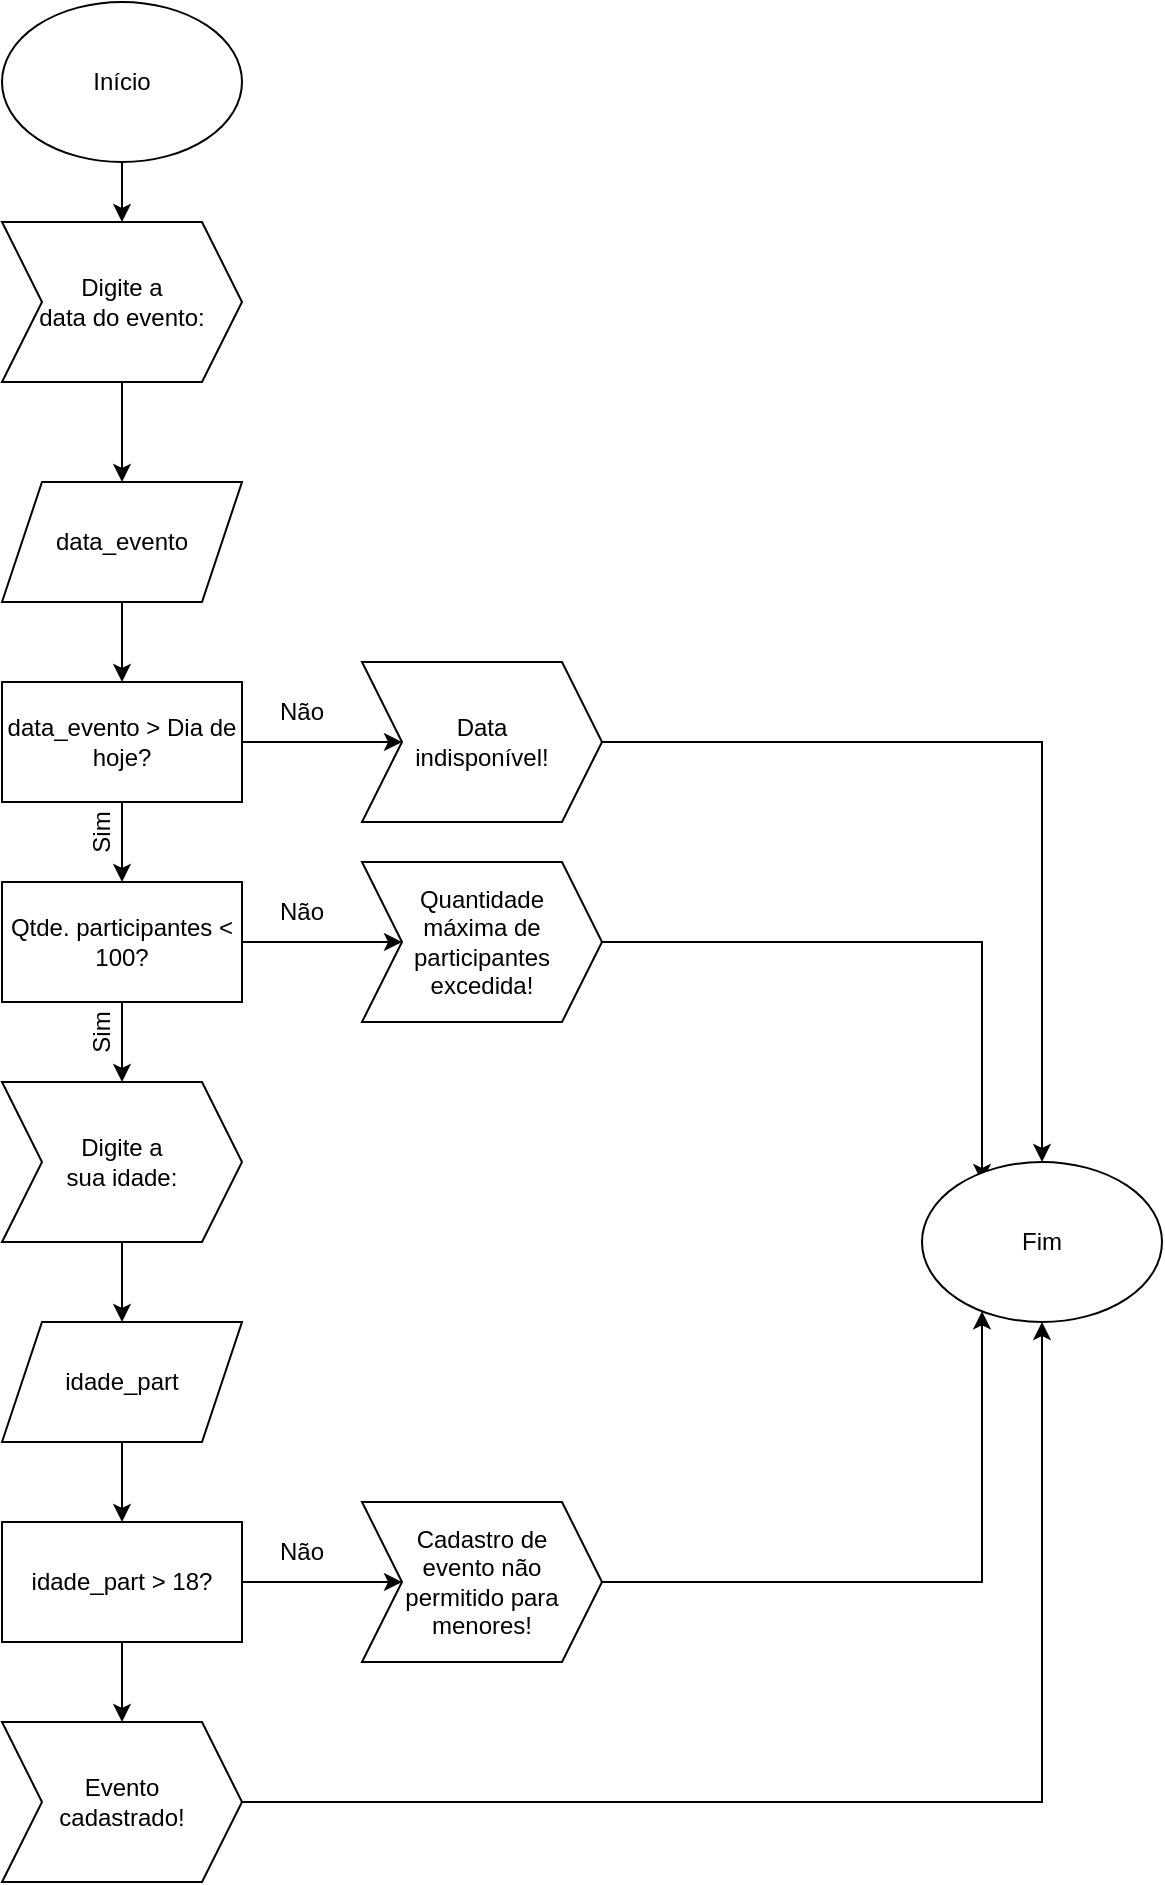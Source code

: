 <mxfile version="20.2.3" type="github">
  <diagram id="14cBJHpAqnfny-nbTEYT" name="Página-1">
    <mxGraphModel dx="1108" dy="474" grid="1" gridSize="10" guides="1" tooltips="1" connect="1" arrows="1" fold="1" page="1" pageScale="1" pageWidth="827" pageHeight="1169" math="0" shadow="0">
      <root>
        <mxCell id="0" />
        <mxCell id="1" parent="0" />
        <mxCell id="C39TWcMq3VKKaSgKjo65-4" value="" style="edgeStyle=orthogonalEdgeStyle;rounded=0;orthogonalLoop=1;jettySize=auto;html=1;" edge="1" parent="1" source="C39TWcMq3VKKaSgKjo65-1" target="C39TWcMq3VKKaSgKjo65-2">
          <mxGeometry relative="1" as="geometry" />
        </mxCell>
        <mxCell id="C39TWcMq3VKKaSgKjo65-1" value="Início" style="ellipse;whiteSpace=wrap;html=1;" vertex="1" parent="1">
          <mxGeometry x="140" y="30" width="120" height="80" as="geometry" />
        </mxCell>
        <mxCell id="C39TWcMq3VKKaSgKjo65-7" style="edgeStyle=orthogonalEdgeStyle;rounded=0;orthogonalLoop=1;jettySize=auto;html=1;exitX=0.5;exitY=1;exitDx=0;exitDy=0;entryX=0.5;entryY=0;entryDx=0;entryDy=0;" edge="1" parent="1" source="C39TWcMq3VKKaSgKjo65-2" target="C39TWcMq3VKKaSgKjo65-5">
          <mxGeometry relative="1" as="geometry" />
        </mxCell>
        <mxCell id="C39TWcMq3VKKaSgKjo65-2" value="Digite a&lt;br&gt;data do evento:" style="shape=step;perimeter=stepPerimeter;whiteSpace=wrap;html=1;fixedSize=1;" vertex="1" parent="1">
          <mxGeometry x="140" y="140" width="120" height="80" as="geometry" />
        </mxCell>
        <mxCell id="C39TWcMq3VKKaSgKjo65-9" style="edgeStyle=orthogonalEdgeStyle;rounded=0;orthogonalLoop=1;jettySize=auto;html=1;exitX=0.5;exitY=1;exitDx=0;exitDy=0;entryX=0.5;entryY=0;entryDx=0;entryDy=0;" edge="1" parent="1" source="C39TWcMq3VKKaSgKjo65-5" target="C39TWcMq3VKKaSgKjo65-8">
          <mxGeometry relative="1" as="geometry" />
        </mxCell>
        <mxCell id="C39TWcMq3VKKaSgKjo65-5" value="data_evento" style="shape=parallelogram;perimeter=parallelogramPerimeter;whiteSpace=wrap;html=1;fixedSize=1;" vertex="1" parent="1">
          <mxGeometry x="140" y="270" width="120" height="60" as="geometry" />
        </mxCell>
        <mxCell id="C39TWcMq3VKKaSgKjo65-14" value="" style="edgeStyle=orthogonalEdgeStyle;rounded=0;orthogonalLoop=1;jettySize=auto;html=1;" edge="1" parent="1" source="C39TWcMq3VKKaSgKjo65-8" target="C39TWcMq3VKKaSgKjo65-10">
          <mxGeometry relative="1" as="geometry">
            <Array as="points">
              <mxPoint x="310" y="400" />
              <mxPoint x="310" y="400" />
            </Array>
          </mxGeometry>
        </mxCell>
        <mxCell id="C39TWcMq3VKKaSgKjo65-21" style="edgeStyle=orthogonalEdgeStyle;rounded=0;orthogonalLoop=1;jettySize=auto;html=1;exitX=0.5;exitY=1;exitDx=0;exitDy=0;entryX=0.5;entryY=0;entryDx=0;entryDy=0;" edge="1" parent="1" source="C39TWcMq3VKKaSgKjo65-8" target="C39TWcMq3VKKaSgKjo65-11">
          <mxGeometry relative="1" as="geometry" />
        </mxCell>
        <mxCell id="C39TWcMq3VKKaSgKjo65-8" value="data_evento &amp;gt; Dia de hoje?" style="rounded=0;whiteSpace=wrap;html=1;" vertex="1" parent="1">
          <mxGeometry x="140" y="370" width="120" height="60" as="geometry" />
        </mxCell>
        <mxCell id="C39TWcMq3VKKaSgKjo65-45" style="edgeStyle=orthogonalEdgeStyle;rounded=0;orthogonalLoop=1;jettySize=auto;html=1;" edge="1" parent="1" source="C39TWcMq3VKKaSgKjo65-10" target="C39TWcMq3VKKaSgKjo65-41">
          <mxGeometry relative="1" as="geometry" />
        </mxCell>
        <mxCell id="C39TWcMq3VKKaSgKjo65-10" value="Data&lt;br&gt;indisponível!" style="shape=step;perimeter=stepPerimeter;whiteSpace=wrap;html=1;fixedSize=1;" vertex="1" parent="1">
          <mxGeometry x="320" y="360" width="120" height="80" as="geometry" />
        </mxCell>
        <mxCell id="C39TWcMq3VKKaSgKjo65-15" style="edgeStyle=orthogonalEdgeStyle;rounded=0;orthogonalLoop=1;jettySize=auto;html=1;exitX=1;exitY=0.5;exitDx=0;exitDy=0;" edge="1" parent="1" source="C39TWcMq3VKKaSgKjo65-11" target="C39TWcMq3VKKaSgKjo65-12">
          <mxGeometry relative="1" as="geometry" />
        </mxCell>
        <mxCell id="C39TWcMq3VKKaSgKjo65-24" value="" style="edgeStyle=orthogonalEdgeStyle;rounded=0;orthogonalLoop=1;jettySize=auto;html=1;" edge="1" parent="1" source="C39TWcMq3VKKaSgKjo65-11" target="C39TWcMq3VKKaSgKjo65-23">
          <mxGeometry relative="1" as="geometry" />
        </mxCell>
        <mxCell id="C39TWcMq3VKKaSgKjo65-11" value="Qtde. participantes &amp;lt; 100?" style="rounded=0;whiteSpace=wrap;html=1;" vertex="1" parent="1">
          <mxGeometry x="140" y="470" width="120" height="60" as="geometry" />
        </mxCell>
        <mxCell id="C39TWcMq3VKKaSgKjo65-44" style="edgeStyle=orthogonalEdgeStyle;rounded=0;orthogonalLoop=1;jettySize=auto;html=1;exitX=1;exitY=0.5;exitDx=0;exitDy=0;entryX=0.25;entryY=0.125;entryDx=0;entryDy=0;entryPerimeter=0;" edge="1" parent="1" source="C39TWcMq3VKKaSgKjo65-12" target="C39TWcMq3VKKaSgKjo65-41">
          <mxGeometry relative="1" as="geometry" />
        </mxCell>
        <mxCell id="C39TWcMq3VKKaSgKjo65-12" value="Quantidade&lt;br&gt;máxima de&lt;br&gt;participantes&lt;br&gt;excedida!" style="shape=step;perimeter=stepPerimeter;whiteSpace=wrap;html=1;fixedSize=1;" vertex="1" parent="1">
          <mxGeometry x="320" y="460" width="120" height="80" as="geometry" />
        </mxCell>
        <mxCell id="C39TWcMq3VKKaSgKjo65-16" value="Não" style="text;html=1;strokeColor=none;fillColor=none;align=center;verticalAlign=middle;whiteSpace=wrap;rounded=0;" vertex="1" parent="1">
          <mxGeometry x="260" y="370" width="60" height="30" as="geometry" />
        </mxCell>
        <mxCell id="C39TWcMq3VKKaSgKjo65-17" value="Não" style="text;html=1;strokeColor=none;fillColor=none;align=center;verticalAlign=middle;whiteSpace=wrap;rounded=0;" vertex="1" parent="1">
          <mxGeometry x="260" y="470" width="60" height="30" as="geometry" />
        </mxCell>
        <mxCell id="C39TWcMq3VKKaSgKjo65-18" value="Sim" style="text;html=1;strokeColor=none;fillColor=none;align=center;verticalAlign=middle;whiteSpace=wrap;rounded=0;rotation=-90;" vertex="1" parent="1">
          <mxGeometry x="160" y="430" width="60" height="30" as="geometry" />
        </mxCell>
        <mxCell id="C39TWcMq3VKKaSgKjo65-27" value="" style="edgeStyle=orthogonalEdgeStyle;rounded=0;orthogonalLoop=1;jettySize=auto;html=1;" edge="1" parent="1" source="C39TWcMq3VKKaSgKjo65-23" target="C39TWcMq3VKKaSgKjo65-26">
          <mxGeometry relative="1" as="geometry" />
        </mxCell>
        <mxCell id="C39TWcMq3VKKaSgKjo65-23" value="Digite a&lt;br&gt;sua idade:" style="shape=step;perimeter=stepPerimeter;whiteSpace=wrap;html=1;fixedSize=1;" vertex="1" parent="1">
          <mxGeometry x="140" y="570" width="120" height="80" as="geometry" />
        </mxCell>
        <mxCell id="C39TWcMq3VKKaSgKjo65-25" value="Sim" style="text;html=1;strokeColor=none;fillColor=none;align=center;verticalAlign=middle;whiteSpace=wrap;rounded=0;rotation=-90;" vertex="1" parent="1">
          <mxGeometry x="160" y="530" width="60" height="30" as="geometry" />
        </mxCell>
        <mxCell id="C39TWcMq3VKKaSgKjo65-29" value="" style="edgeStyle=orthogonalEdgeStyle;rounded=0;orthogonalLoop=1;jettySize=auto;html=1;" edge="1" parent="1" source="C39TWcMq3VKKaSgKjo65-26" target="C39TWcMq3VKKaSgKjo65-28">
          <mxGeometry relative="1" as="geometry" />
        </mxCell>
        <mxCell id="C39TWcMq3VKKaSgKjo65-26" value="idade_part" style="shape=parallelogram;perimeter=parallelogramPerimeter;whiteSpace=wrap;html=1;fixedSize=1;" vertex="1" parent="1">
          <mxGeometry x="140" y="690" width="120" height="60" as="geometry" />
        </mxCell>
        <mxCell id="C39TWcMq3VKKaSgKjo65-38" value="" style="edgeStyle=orthogonalEdgeStyle;rounded=0;orthogonalLoop=1;jettySize=auto;html=1;" edge="1" parent="1" source="C39TWcMq3VKKaSgKjo65-28" target="C39TWcMq3VKKaSgKjo65-30">
          <mxGeometry relative="1" as="geometry" />
        </mxCell>
        <mxCell id="C39TWcMq3VKKaSgKjo65-40" value="" style="edgeStyle=orthogonalEdgeStyle;rounded=0;orthogonalLoop=1;jettySize=auto;html=1;" edge="1" parent="1" source="C39TWcMq3VKKaSgKjo65-28" target="C39TWcMq3VKKaSgKjo65-39">
          <mxGeometry relative="1" as="geometry" />
        </mxCell>
        <mxCell id="C39TWcMq3VKKaSgKjo65-28" value="idade_part &amp;gt; 18?" style="rounded=0;whiteSpace=wrap;html=1;" vertex="1" parent="1">
          <mxGeometry x="140" y="790" width="120" height="60" as="geometry" />
        </mxCell>
        <mxCell id="C39TWcMq3VKKaSgKjo65-42" style="edgeStyle=orthogonalEdgeStyle;rounded=0;orthogonalLoop=1;jettySize=auto;html=1;" edge="1" parent="1" source="C39TWcMq3VKKaSgKjo65-30" target="C39TWcMq3VKKaSgKjo65-41">
          <mxGeometry relative="1" as="geometry">
            <Array as="points">
              <mxPoint x="630" y="820" />
            </Array>
          </mxGeometry>
        </mxCell>
        <mxCell id="C39TWcMq3VKKaSgKjo65-30" value="Cadastro de&lt;br&gt;evento não&lt;br&gt;permitido para&lt;br&gt;menores!" style="shape=step;perimeter=stepPerimeter;whiteSpace=wrap;html=1;fixedSize=1;" vertex="1" parent="1">
          <mxGeometry x="320" y="780" width="120" height="80" as="geometry" />
        </mxCell>
        <mxCell id="C39TWcMq3VKKaSgKjo65-32" value="Não" style="text;html=1;strokeColor=none;fillColor=none;align=center;verticalAlign=middle;whiteSpace=wrap;rounded=0;" vertex="1" parent="1">
          <mxGeometry x="260" y="790" width="60" height="30" as="geometry" />
        </mxCell>
        <mxCell id="C39TWcMq3VKKaSgKjo65-46" style="edgeStyle=orthogonalEdgeStyle;rounded=0;orthogonalLoop=1;jettySize=auto;html=1;entryX=0.5;entryY=1;entryDx=0;entryDy=0;" edge="1" parent="1" source="C39TWcMq3VKKaSgKjo65-39" target="C39TWcMq3VKKaSgKjo65-41">
          <mxGeometry relative="1" as="geometry" />
        </mxCell>
        <mxCell id="C39TWcMq3VKKaSgKjo65-39" value="Evento&lt;br&gt;cadastrado!" style="shape=step;perimeter=stepPerimeter;whiteSpace=wrap;html=1;fixedSize=1;" vertex="1" parent="1">
          <mxGeometry x="140" y="890" width="120" height="80" as="geometry" />
        </mxCell>
        <mxCell id="C39TWcMq3VKKaSgKjo65-41" value="Fim" style="ellipse;whiteSpace=wrap;html=1;" vertex="1" parent="1">
          <mxGeometry x="600" y="610" width="120" height="80" as="geometry" />
        </mxCell>
      </root>
    </mxGraphModel>
  </diagram>
</mxfile>
